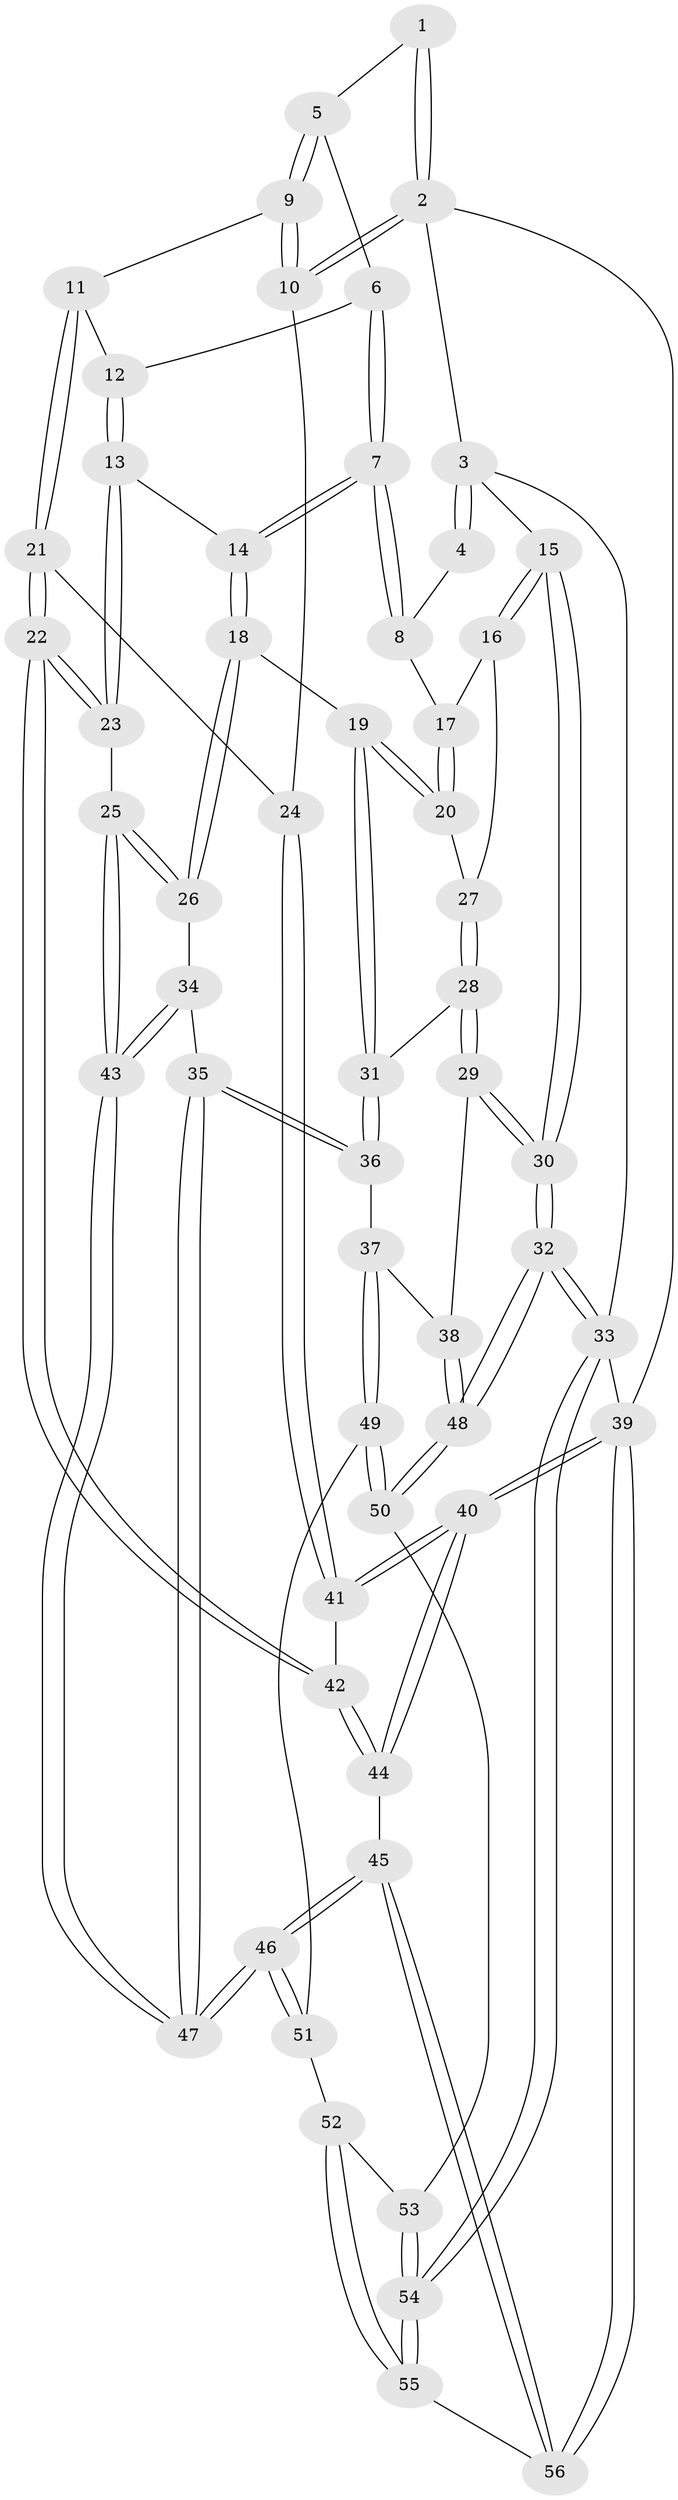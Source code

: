 // Generated by graph-tools (version 1.1) at 2025/11/02/27/25 16:11:56]
// undirected, 56 vertices, 137 edges
graph export_dot {
graph [start="1"]
  node [color=gray90,style=filled];
  1 [pos="+0.6742415269588748+0"];
  2 [pos="+1+0"];
  3 [pos="+0+0"];
  4 [pos="+0.524799761475148+0"];
  5 [pos="+0.7184428576155457+0.12809792327455025"];
  6 [pos="+0.6972766102605148+0.163012009509881"];
  7 [pos="+0.588061788456842+0.2677297233577364"];
  8 [pos="+0.3689222100719687+0.18039790092426208"];
  9 [pos="+0.8906613926063144+0.23276276193645562"];
  10 [pos="+1+0.21586460594869789"];
  11 [pos="+0.8156784562649566+0.35910408042439806"];
  12 [pos="+0.7376947061839964+0.30658745356091366"];
  13 [pos="+0.6599678373883124+0.3835751740717966"];
  14 [pos="+0.5895626982831949+0.29003702782498475"];
  15 [pos="+0+0.10596287080638732"];
  16 [pos="+0+0.16080938346386986"];
  17 [pos="+0.3473724162951588+0.194537517093418"];
  18 [pos="+0.42901689493550244+0.4876858436549679"];
  19 [pos="+0.40924959373049646+0.482672936559545"];
  20 [pos="+0.3854152986824055+0.43571344508354287"];
  21 [pos="+0.7987453288145546+0.5072290727575431"];
  22 [pos="+0.7318339532722303+0.5758115552391087"];
  23 [pos="+0.7281828176840962+0.5750705848389869"];
  24 [pos="+1+0.38639174165276585"];
  25 [pos="+0.6990681043441322+0.5800332951389289"];
  26 [pos="+0.5277988108229676+0.556556588172175"];
  27 [pos="+0.07533135778921729+0.3651922900228015"];
  28 [pos="+0.1700073255855912+0.5435093024954196"];
  29 [pos="+0.13425244848877238+0.6431399255412101"];
  30 [pos="+0+0.619250284670578"];
  31 [pos="+0.36004487082489645+0.5208128969222757"];
  32 [pos="+0+0.8420105940356784"];
  33 [pos="+0+1"];
  34 [pos="+0.5152140874602748+0.5837529765822549"];
  35 [pos="+0.37114229631079204+0.8067152480216944"];
  36 [pos="+0.2947180740033134+0.7634206952146011"];
  37 [pos="+0.22042048546548162+0.7633592078310028"];
  38 [pos="+0.15516444740160606+0.6850273303428375"];
  39 [pos="+1+1"];
  40 [pos="+1+1"];
  41 [pos="+1+0.6593370354434943"];
  42 [pos="+0.7692073485545029+0.6294615352679099"];
  43 [pos="+0.5146921279029842+0.8731696087723211"];
  44 [pos="+0.8145951937355957+0.8282632355518486"];
  45 [pos="+0.4946139075817551+0.9826358234577374"];
  46 [pos="+0.48696728810595585+0.966646509312409"];
  47 [pos="+0.48069000416697416+0.9460764992871601"];
  48 [pos="+0+0.8459679124975884"];
  49 [pos="+0.16571058474644243+0.8394538039583054"];
  50 [pos="+0.11271251661517166+0.8828248076266706"];
  51 [pos="+0.24724798146015692+0.941821496836551"];
  52 [pos="+0.19311146550295336+1"];
  53 [pos="+0.11348382268295576+0.8880911101349686"];
  54 [pos="+0+1"];
  55 [pos="+0.2485905441739815+1"];
  56 [pos="+0.49060012231035105+1"];
  1 -- 2;
  1 -- 2;
  1 -- 5;
  2 -- 3;
  2 -- 10;
  2 -- 10;
  2 -- 39;
  3 -- 4;
  3 -- 4;
  3 -- 15;
  3 -- 33;
  4 -- 8;
  5 -- 6;
  5 -- 9;
  5 -- 9;
  6 -- 7;
  6 -- 7;
  6 -- 12;
  7 -- 8;
  7 -- 8;
  7 -- 14;
  7 -- 14;
  8 -- 17;
  9 -- 10;
  9 -- 10;
  9 -- 11;
  10 -- 24;
  11 -- 12;
  11 -- 21;
  11 -- 21;
  12 -- 13;
  12 -- 13;
  13 -- 14;
  13 -- 23;
  13 -- 23;
  14 -- 18;
  14 -- 18;
  15 -- 16;
  15 -- 16;
  15 -- 30;
  15 -- 30;
  16 -- 17;
  16 -- 27;
  17 -- 20;
  17 -- 20;
  18 -- 19;
  18 -- 26;
  18 -- 26;
  19 -- 20;
  19 -- 20;
  19 -- 31;
  19 -- 31;
  20 -- 27;
  21 -- 22;
  21 -- 22;
  21 -- 24;
  22 -- 23;
  22 -- 23;
  22 -- 42;
  22 -- 42;
  23 -- 25;
  24 -- 41;
  24 -- 41;
  25 -- 26;
  25 -- 26;
  25 -- 43;
  25 -- 43;
  26 -- 34;
  27 -- 28;
  27 -- 28;
  28 -- 29;
  28 -- 29;
  28 -- 31;
  29 -- 30;
  29 -- 30;
  29 -- 38;
  30 -- 32;
  30 -- 32;
  31 -- 36;
  31 -- 36;
  32 -- 33;
  32 -- 33;
  32 -- 48;
  32 -- 48;
  33 -- 54;
  33 -- 54;
  33 -- 39;
  34 -- 35;
  34 -- 43;
  34 -- 43;
  35 -- 36;
  35 -- 36;
  35 -- 47;
  35 -- 47;
  36 -- 37;
  37 -- 38;
  37 -- 49;
  37 -- 49;
  38 -- 48;
  38 -- 48;
  39 -- 40;
  39 -- 40;
  39 -- 56;
  39 -- 56;
  40 -- 41;
  40 -- 41;
  40 -- 44;
  40 -- 44;
  41 -- 42;
  42 -- 44;
  42 -- 44;
  43 -- 47;
  43 -- 47;
  44 -- 45;
  45 -- 46;
  45 -- 46;
  45 -- 56;
  45 -- 56;
  46 -- 47;
  46 -- 47;
  46 -- 51;
  46 -- 51;
  48 -- 50;
  48 -- 50;
  49 -- 50;
  49 -- 50;
  49 -- 51;
  50 -- 53;
  51 -- 52;
  52 -- 53;
  52 -- 55;
  52 -- 55;
  53 -- 54;
  53 -- 54;
  54 -- 55;
  54 -- 55;
  55 -- 56;
}
